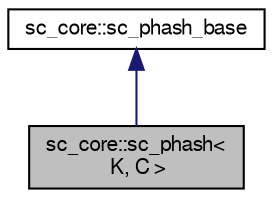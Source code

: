 digraph "sc_core::sc_phash&lt; K, C &gt;"
{
  edge [fontname="FreeSans",fontsize="10",labelfontname="FreeSans",labelfontsize="10"];
  node [fontname="FreeSans",fontsize="10",shape=record];
  Node2 [label="sc_core::sc_phash\<\l K, C \>",height=0.2,width=0.4,color="black", fillcolor="grey75", style="filled", fontcolor="black"];
  Node3 -> Node2 [dir="back",color="midnightblue",fontsize="10",style="solid",fontname="FreeSans"];
  Node3 [label="sc_core::sc_phash_base",height=0.2,width=0.4,color="black", fillcolor="white", style="filled",URL="$a02040.html"];
}
